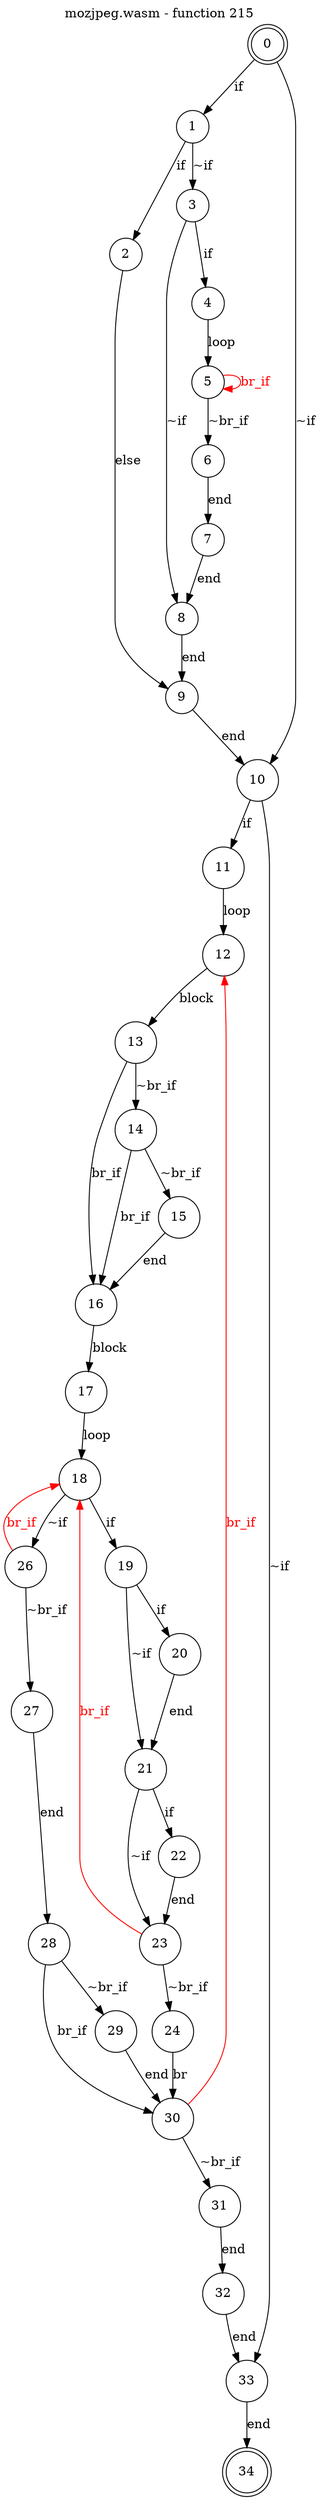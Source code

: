digraph finite_state_machine {
    label = "mozjpeg.wasm - function 215"
    labelloc =  t
    labelfontsize = 16
    labelfontcolor = black
    labelfontname = "Helvetica"
    node [shape = doublecircle]; 0 34;
    node [shape = circle];
    0 -> 1[label="if"];
    0 -> 10[label="~if"];
    1 -> 2[label="if"];
    1 -> 3[label="~if"];
    2 -> 9[label="else"];
    3 -> 4[label="if"];
    3 -> 8[label="~if"];
    4 -> 5[label="loop"];
    5 -> 6[label="~br_if"];
    5 -> 5[color="red" fontcolor="red" label="br_if"];
    6 -> 7[label="end"];
    7 -> 8[label="end"];
    8 -> 9[label="end"];
    9 -> 10[label="end"];
    10 -> 11[label="if"];
    10 -> 33[label="~if"];
    11 -> 12[label="loop"];
    12 -> 13[label="block"];
    13 -> 14[label="~br_if"];
    13 -> 16[label="br_if"];
    14 -> 15[label="~br_if"];
    14 -> 16[label="br_if"];
    15 -> 16[label="end"];
    16 -> 17[label="block"];
    17 -> 18[label="loop"];
    18 -> 19[label="if"];
    18 -> 26[label="~if"];
    19 -> 20[label="if"];
    19 -> 21[label="~if"];
    20 -> 21[label="end"];
    21 -> 22[label="if"];
    21 -> 23[label="~if"];
    22 -> 23[label="end"];
    23 -> 24[label="~br_if"];
    23 -> 18[color="red" fontcolor="red" label="br_if"];
    24 -> 30[label="br"];
    26 -> 27[label="~br_if"];
    26 -> 18[color="red" fontcolor="red" label="br_if"];
    27 -> 28[label="end"];
    28 -> 29[label="~br_if"];
    28 -> 30[label="br_if"];
    29 -> 30[label="end"];
    30 -> 31[label="~br_if"];
    30 -> 12[color="red" fontcolor="red" label="br_if"];
    31 -> 32[label="end"];
    32 -> 33[label="end"];
    33 -> 34[label="end"];
}
